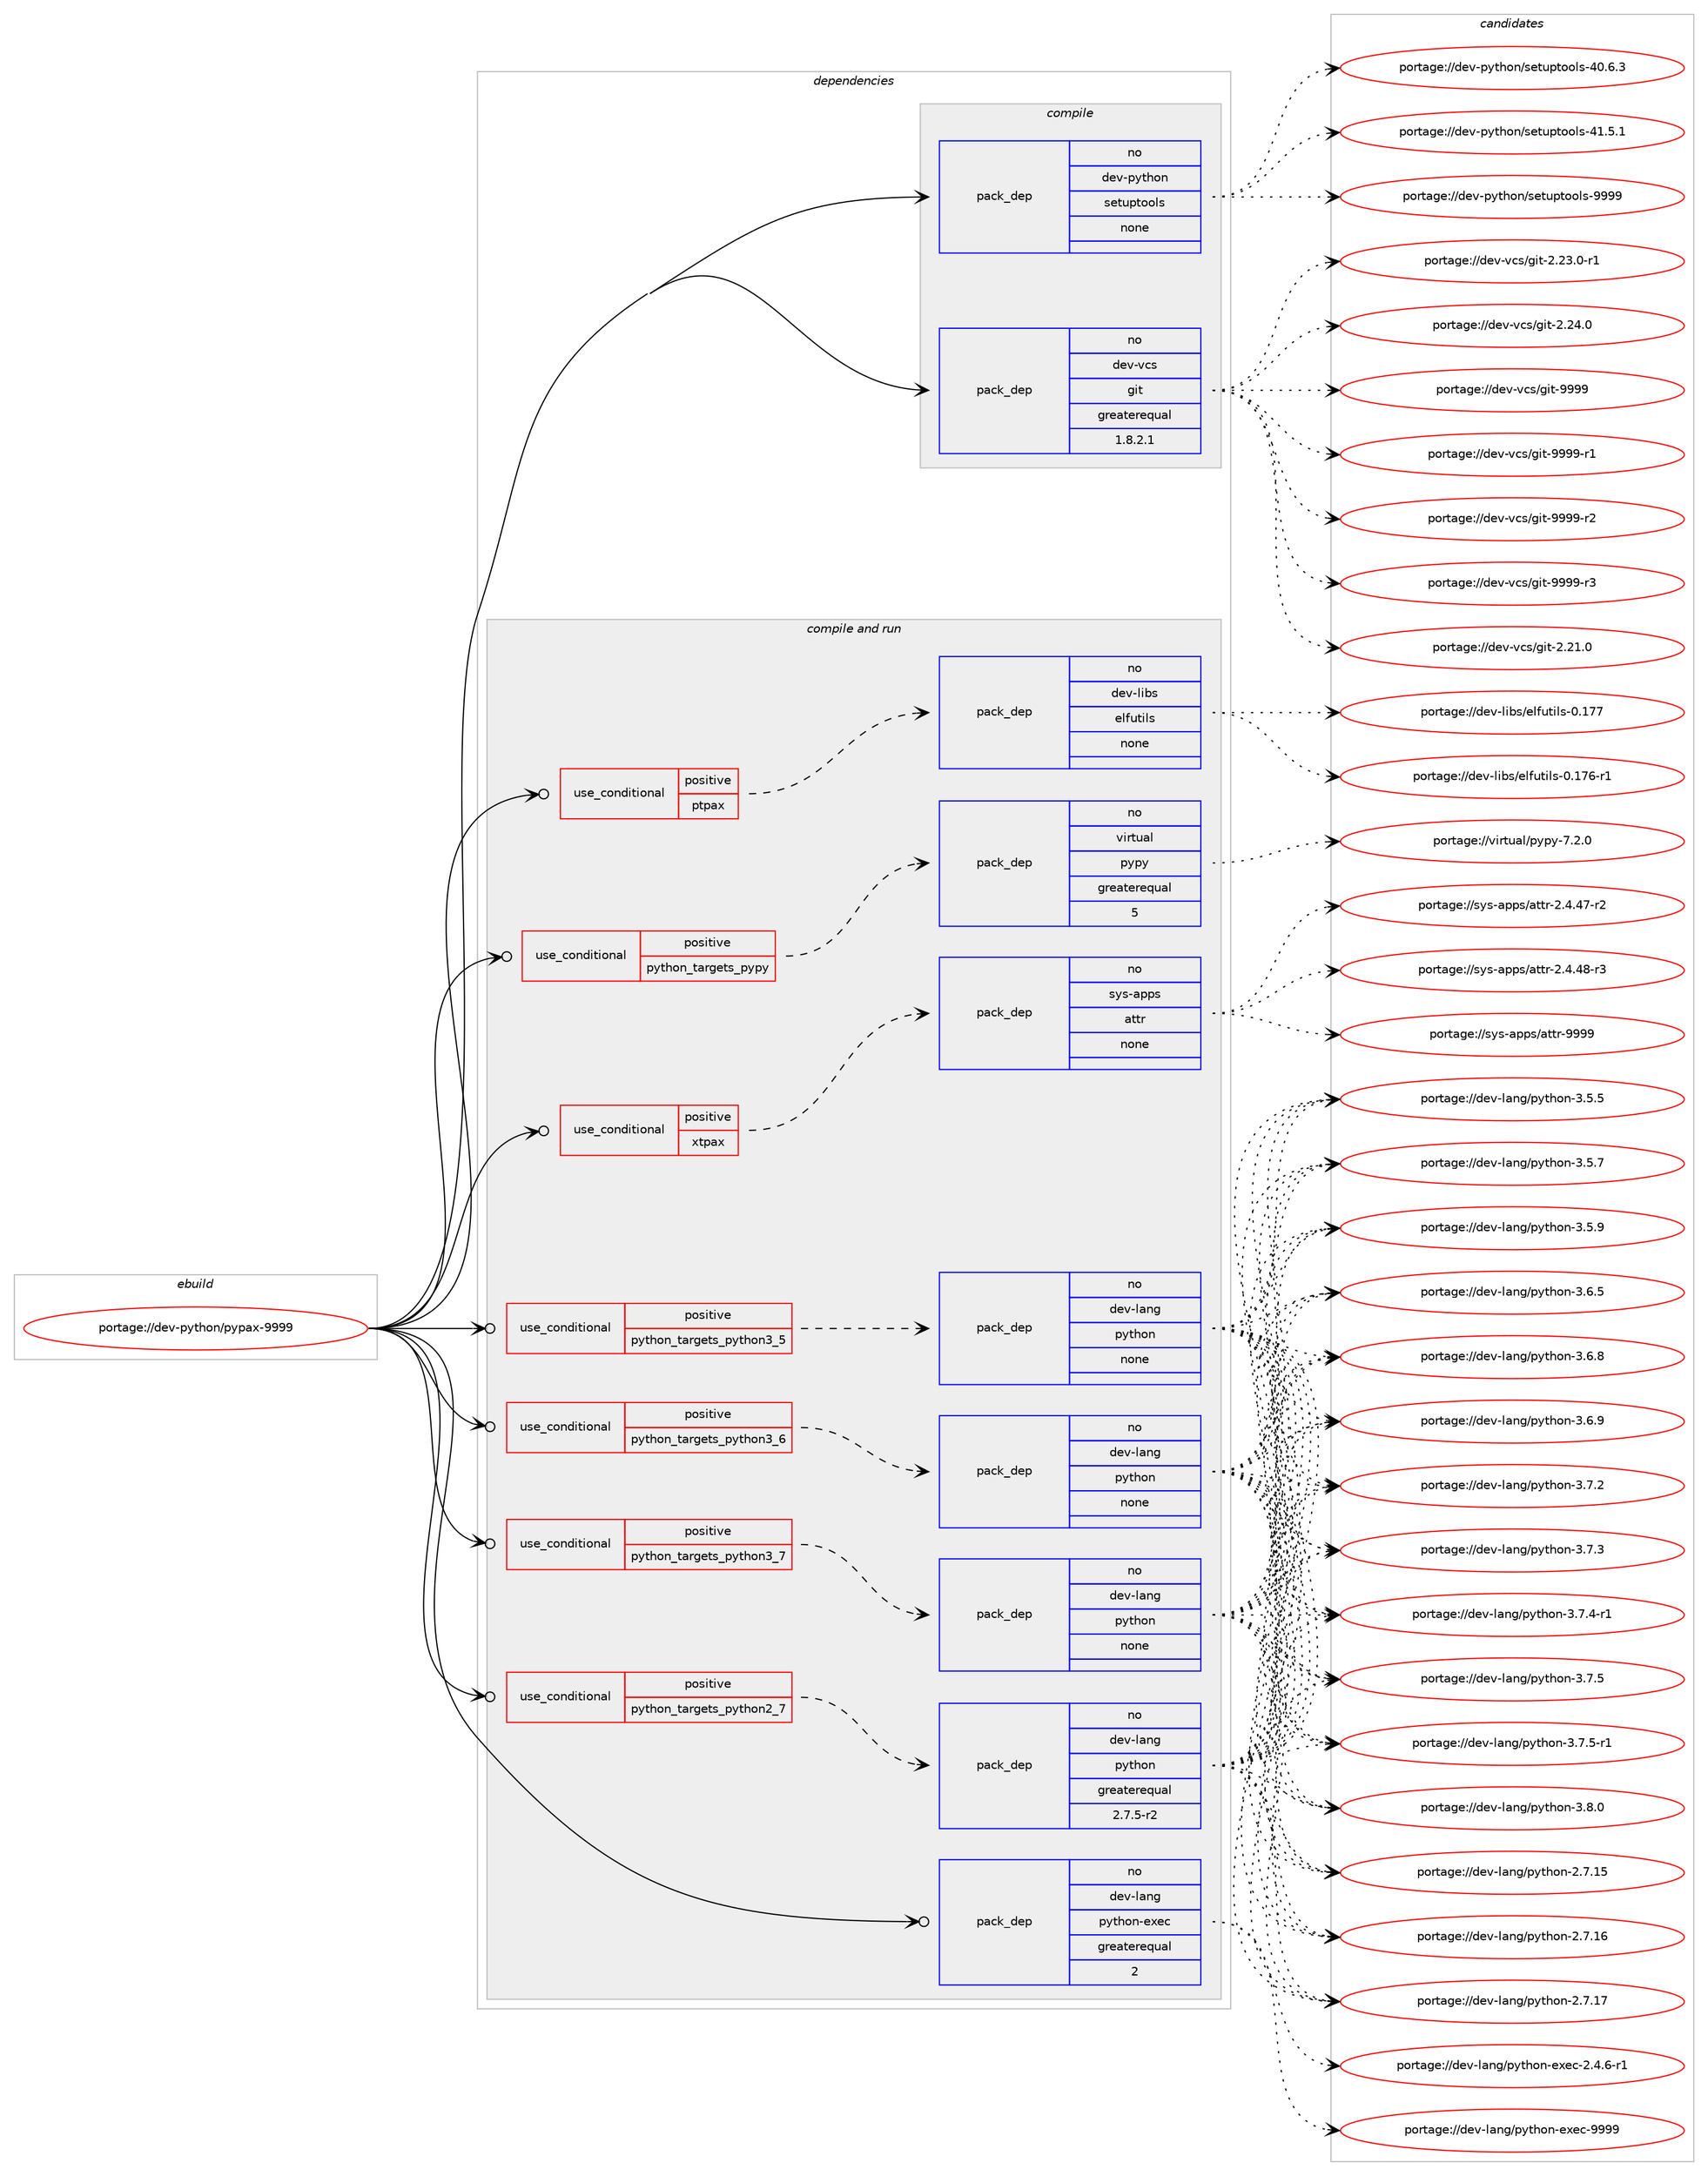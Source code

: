digraph prolog {

# *************
# Graph options
# *************

newrank=true;
concentrate=true;
compound=true;
graph [rankdir=LR,fontname=Helvetica,fontsize=10,ranksep=1.5];#, ranksep=2.5, nodesep=0.2];
edge  [arrowhead=vee];
node  [fontname=Helvetica,fontsize=10];

# **********
# The ebuild
# **********

subgraph cluster_leftcol {
color=gray;
rank=same;
label=<<i>ebuild</i>>;
id [label="portage://dev-python/pypax-9999", color=red, width=4, href="../dev-python/pypax-9999.svg"];
}

# ****************
# The dependencies
# ****************

subgraph cluster_midcol {
color=gray;
label=<<i>dependencies</i>>;
subgraph cluster_compile {
fillcolor="#eeeeee";
style=filled;
label=<<i>compile</i>>;
subgraph pack123502 {
dependency162670 [label=<<TABLE BORDER="0" CELLBORDER="1" CELLSPACING="0" CELLPADDING="4" WIDTH="220"><TR><TD ROWSPAN="6" CELLPADDING="30">pack_dep</TD></TR><TR><TD WIDTH="110">no</TD></TR><TR><TD>dev-python</TD></TR><TR><TD>setuptools</TD></TR><TR><TD>none</TD></TR><TR><TD></TD></TR></TABLE>>, shape=none, color=blue];
}
id:e -> dependency162670:w [weight=20,style="solid",arrowhead="vee"];
subgraph pack123503 {
dependency162671 [label=<<TABLE BORDER="0" CELLBORDER="1" CELLSPACING="0" CELLPADDING="4" WIDTH="220"><TR><TD ROWSPAN="6" CELLPADDING="30">pack_dep</TD></TR><TR><TD WIDTH="110">no</TD></TR><TR><TD>dev-vcs</TD></TR><TR><TD>git</TD></TR><TR><TD>greaterequal</TD></TR><TR><TD>1.8.2.1</TD></TR></TABLE>>, shape=none, color=blue];
}
id:e -> dependency162671:w [weight=20,style="solid",arrowhead="vee"];
}
subgraph cluster_compileandrun {
fillcolor="#eeeeee";
style=filled;
label=<<i>compile and run</i>>;
subgraph cond35798 {
dependency162672 [label=<<TABLE BORDER="0" CELLBORDER="1" CELLSPACING="0" CELLPADDING="4"><TR><TD ROWSPAN="3" CELLPADDING="10">use_conditional</TD></TR><TR><TD>positive</TD></TR><TR><TD>ptpax</TD></TR></TABLE>>, shape=none, color=red];
subgraph pack123504 {
dependency162673 [label=<<TABLE BORDER="0" CELLBORDER="1" CELLSPACING="0" CELLPADDING="4" WIDTH="220"><TR><TD ROWSPAN="6" CELLPADDING="30">pack_dep</TD></TR><TR><TD WIDTH="110">no</TD></TR><TR><TD>dev-libs</TD></TR><TR><TD>elfutils</TD></TR><TR><TD>none</TD></TR><TR><TD></TD></TR></TABLE>>, shape=none, color=blue];
}
dependency162672:e -> dependency162673:w [weight=20,style="dashed",arrowhead="vee"];
}
id:e -> dependency162672:w [weight=20,style="solid",arrowhead="odotvee"];
subgraph cond35799 {
dependency162674 [label=<<TABLE BORDER="0" CELLBORDER="1" CELLSPACING="0" CELLPADDING="4"><TR><TD ROWSPAN="3" CELLPADDING="10">use_conditional</TD></TR><TR><TD>positive</TD></TR><TR><TD>python_targets_pypy</TD></TR></TABLE>>, shape=none, color=red];
subgraph pack123505 {
dependency162675 [label=<<TABLE BORDER="0" CELLBORDER="1" CELLSPACING="0" CELLPADDING="4" WIDTH="220"><TR><TD ROWSPAN="6" CELLPADDING="30">pack_dep</TD></TR><TR><TD WIDTH="110">no</TD></TR><TR><TD>virtual</TD></TR><TR><TD>pypy</TD></TR><TR><TD>greaterequal</TD></TR><TR><TD>5</TD></TR></TABLE>>, shape=none, color=blue];
}
dependency162674:e -> dependency162675:w [weight=20,style="dashed",arrowhead="vee"];
}
id:e -> dependency162674:w [weight=20,style="solid",arrowhead="odotvee"];
subgraph cond35800 {
dependency162676 [label=<<TABLE BORDER="0" CELLBORDER="1" CELLSPACING="0" CELLPADDING="4"><TR><TD ROWSPAN="3" CELLPADDING="10">use_conditional</TD></TR><TR><TD>positive</TD></TR><TR><TD>python_targets_python2_7</TD></TR></TABLE>>, shape=none, color=red];
subgraph pack123506 {
dependency162677 [label=<<TABLE BORDER="0" CELLBORDER="1" CELLSPACING="0" CELLPADDING="4" WIDTH="220"><TR><TD ROWSPAN="6" CELLPADDING="30">pack_dep</TD></TR><TR><TD WIDTH="110">no</TD></TR><TR><TD>dev-lang</TD></TR><TR><TD>python</TD></TR><TR><TD>greaterequal</TD></TR><TR><TD>2.7.5-r2</TD></TR></TABLE>>, shape=none, color=blue];
}
dependency162676:e -> dependency162677:w [weight=20,style="dashed",arrowhead="vee"];
}
id:e -> dependency162676:w [weight=20,style="solid",arrowhead="odotvee"];
subgraph cond35801 {
dependency162678 [label=<<TABLE BORDER="0" CELLBORDER="1" CELLSPACING="0" CELLPADDING="4"><TR><TD ROWSPAN="3" CELLPADDING="10">use_conditional</TD></TR><TR><TD>positive</TD></TR><TR><TD>python_targets_python3_5</TD></TR></TABLE>>, shape=none, color=red];
subgraph pack123507 {
dependency162679 [label=<<TABLE BORDER="0" CELLBORDER="1" CELLSPACING="0" CELLPADDING="4" WIDTH="220"><TR><TD ROWSPAN="6" CELLPADDING="30">pack_dep</TD></TR><TR><TD WIDTH="110">no</TD></TR><TR><TD>dev-lang</TD></TR><TR><TD>python</TD></TR><TR><TD>none</TD></TR><TR><TD></TD></TR></TABLE>>, shape=none, color=blue];
}
dependency162678:e -> dependency162679:w [weight=20,style="dashed",arrowhead="vee"];
}
id:e -> dependency162678:w [weight=20,style="solid",arrowhead="odotvee"];
subgraph cond35802 {
dependency162680 [label=<<TABLE BORDER="0" CELLBORDER="1" CELLSPACING="0" CELLPADDING="4"><TR><TD ROWSPAN="3" CELLPADDING="10">use_conditional</TD></TR><TR><TD>positive</TD></TR><TR><TD>python_targets_python3_6</TD></TR></TABLE>>, shape=none, color=red];
subgraph pack123508 {
dependency162681 [label=<<TABLE BORDER="0" CELLBORDER="1" CELLSPACING="0" CELLPADDING="4" WIDTH="220"><TR><TD ROWSPAN="6" CELLPADDING="30">pack_dep</TD></TR><TR><TD WIDTH="110">no</TD></TR><TR><TD>dev-lang</TD></TR><TR><TD>python</TD></TR><TR><TD>none</TD></TR><TR><TD></TD></TR></TABLE>>, shape=none, color=blue];
}
dependency162680:e -> dependency162681:w [weight=20,style="dashed",arrowhead="vee"];
}
id:e -> dependency162680:w [weight=20,style="solid",arrowhead="odotvee"];
subgraph cond35803 {
dependency162682 [label=<<TABLE BORDER="0" CELLBORDER="1" CELLSPACING="0" CELLPADDING="4"><TR><TD ROWSPAN="3" CELLPADDING="10">use_conditional</TD></TR><TR><TD>positive</TD></TR><TR><TD>python_targets_python3_7</TD></TR></TABLE>>, shape=none, color=red];
subgraph pack123509 {
dependency162683 [label=<<TABLE BORDER="0" CELLBORDER="1" CELLSPACING="0" CELLPADDING="4" WIDTH="220"><TR><TD ROWSPAN="6" CELLPADDING="30">pack_dep</TD></TR><TR><TD WIDTH="110">no</TD></TR><TR><TD>dev-lang</TD></TR><TR><TD>python</TD></TR><TR><TD>none</TD></TR><TR><TD></TD></TR></TABLE>>, shape=none, color=blue];
}
dependency162682:e -> dependency162683:w [weight=20,style="dashed",arrowhead="vee"];
}
id:e -> dependency162682:w [weight=20,style="solid",arrowhead="odotvee"];
subgraph cond35804 {
dependency162684 [label=<<TABLE BORDER="0" CELLBORDER="1" CELLSPACING="0" CELLPADDING="4"><TR><TD ROWSPAN="3" CELLPADDING="10">use_conditional</TD></TR><TR><TD>positive</TD></TR><TR><TD>xtpax</TD></TR></TABLE>>, shape=none, color=red];
subgraph pack123510 {
dependency162685 [label=<<TABLE BORDER="0" CELLBORDER="1" CELLSPACING="0" CELLPADDING="4" WIDTH="220"><TR><TD ROWSPAN="6" CELLPADDING="30">pack_dep</TD></TR><TR><TD WIDTH="110">no</TD></TR><TR><TD>sys-apps</TD></TR><TR><TD>attr</TD></TR><TR><TD>none</TD></TR><TR><TD></TD></TR></TABLE>>, shape=none, color=blue];
}
dependency162684:e -> dependency162685:w [weight=20,style="dashed",arrowhead="vee"];
}
id:e -> dependency162684:w [weight=20,style="solid",arrowhead="odotvee"];
subgraph pack123511 {
dependency162686 [label=<<TABLE BORDER="0" CELLBORDER="1" CELLSPACING="0" CELLPADDING="4" WIDTH="220"><TR><TD ROWSPAN="6" CELLPADDING="30">pack_dep</TD></TR><TR><TD WIDTH="110">no</TD></TR><TR><TD>dev-lang</TD></TR><TR><TD>python-exec</TD></TR><TR><TD>greaterequal</TD></TR><TR><TD>2</TD></TR></TABLE>>, shape=none, color=blue];
}
id:e -> dependency162686:w [weight=20,style="solid",arrowhead="odotvee"];
}
subgraph cluster_run {
fillcolor="#eeeeee";
style=filled;
label=<<i>run</i>>;
}
}

# **************
# The candidates
# **************

subgraph cluster_choices {
rank=same;
color=gray;
label=<<i>candidates</i>>;

subgraph choice123502 {
color=black;
nodesep=1;
choiceportage100101118451121211161041111104711510111611711211611111110811545524846544651 [label="portage://dev-python/setuptools-40.6.3", color=red, width=4,href="../dev-python/setuptools-40.6.3.svg"];
choiceportage100101118451121211161041111104711510111611711211611111110811545524946534649 [label="portage://dev-python/setuptools-41.5.1", color=red, width=4,href="../dev-python/setuptools-41.5.1.svg"];
choiceportage10010111845112121116104111110471151011161171121161111111081154557575757 [label="portage://dev-python/setuptools-9999", color=red, width=4,href="../dev-python/setuptools-9999.svg"];
dependency162670:e -> choiceportage100101118451121211161041111104711510111611711211611111110811545524846544651:w [style=dotted,weight="100"];
dependency162670:e -> choiceportage100101118451121211161041111104711510111611711211611111110811545524946534649:w [style=dotted,weight="100"];
dependency162670:e -> choiceportage10010111845112121116104111110471151011161171121161111111081154557575757:w [style=dotted,weight="100"];
}
subgraph choice123503 {
color=black;
nodesep=1;
choiceportage10010111845118991154710310511645504650494648 [label="portage://dev-vcs/git-2.21.0", color=red, width=4,href="../dev-vcs/git-2.21.0.svg"];
choiceportage100101118451189911547103105116455046505146484511449 [label="portage://dev-vcs/git-2.23.0-r1", color=red, width=4,href="../dev-vcs/git-2.23.0-r1.svg"];
choiceportage10010111845118991154710310511645504650524648 [label="portage://dev-vcs/git-2.24.0", color=red, width=4,href="../dev-vcs/git-2.24.0.svg"];
choiceportage1001011184511899115471031051164557575757 [label="portage://dev-vcs/git-9999", color=red, width=4,href="../dev-vcs/git-9999.svg"];
choiceportage10010111845118991154710310511645575757574511449 [label="portage://dev-vcs/git-9999-r1", color=red, width=4,href="../dev-vcs/git-9999-r1.svg"];
choiceportage10010111845118991154710310511645575757574511450 [label="portage://dev-vcs/git-9999-r2", color=red, width=4,href="../dev-vcs/git-9999-r2.svg"];
choiceportage10010111845118991154710310511645575757574511451 [label="portage://dev-vcs/git-9999-r3", color=red, width=4,href="../dev-vcs/git-9999-r3.svg"];
dependency162671:e -> choiceportage10010111845118991154710310511645504650494648:w [style=dotted,weight="100"];
dependency162671:e -> choiceportage100101118451189911547103105116455046505146484511449:w [style=dotted,weight="100"];
dependency162671:e -> choiceportage10010111845118991154710310511645504650524648:w [style=dotted,weight="100"];
dependency162671:e -> choiceportage1001011184511899115471031051164557575757:w [style=dotted,weight="100"];
dependency162671:e -> choiceportage10010111845118991154710310511645575757574511449:w [style=dotted,weight="100"];
dependency162671:e -> choiceportage10010111845118991154710310511645575757574511450:w [style=dotted,weight="100"];
dependency162671:e -> choiceportage10010111845118991154710310511645575757574511451:w [style=dotted,weight="100"];
}
subgraph choice123504 {
color=black;
nodesep=1;
choiceportage1001011184510810598115471011081021171161051081154548464955544511449 [label="portage://dev-libs/elfutils-0.176-r1", color=red, width=4,href="../dev-libs/elfutils-0.176-r1.svg"];
choiceportage100101118451081059811547101108102117116105108115454846495555 [label="portage://dev-libs/elfutils-0.177", color=red, width=4,href="../dev-libs/elfutils-0.177.svg"];
dependency162673:e -> choiceportage1001011184510810598115471011081021171161051081154548464955544511449:w [style=dotted,weight="100"];
dependency162673:e -> choiceportage100101118451081059811547101108102117116105108115454846495555:w [style=dotted,weight="100"];
}
subgraph choice123505 {
color=black;
nodesep=1;
choiceportage1181051141161179710847112121112121455546504648 [label="portage://virtual/pypy-7.2.0", color=red, width=4,href="../virtual/pypy-7.2.0.svg"];
dependency162675:e -> choiceportage1181051141161179710847112121112121455546504648:w [style=dotted,weight="100"];
}
subgraph choice123506 {
color=black;
nodesep=1;
choiceportage10010111845108971101034711212111610411111045504655464953 [label="portage://dev-lang/python-2.7.15", color=red, width=4,href="../dev-lang/python-2.7.15.svg"];
choiceportage10010111845108971101034711212111610411111045504655464954 [label="portage://dev-lang/python-2.7.16", color=red, width=4,href="../dev-lang/python-2.7.16.svg"];
choiceportage10010111845108971101034711212111610411111045504655464955 [label="portage://dev-lang/python-2.7.17", color=red, width=4,href="../dev-lang/python-2.7.17.svg"];
choiceportage100101118451089711010347112121116104111110455146534653 [label="portage://dev-lang/python-3.5.5", color=red, width=4,href="../dev-lang/python-3.5.5.svg"];
choiceportage100101118451089711010347112121116104111110455146534655 [label="portage://dev-lang/python-3.5.7", color=red, width=4,href="../dev-lang/python-3.5.7.svg"];
choiceportage100101118451089711010347112121116104111110455146534657 [label="portage://dev-lang/python-3.5.9", color=red, width=4,href="../dev-lang/python-3.5.9.svg"];
choiceportage100101118451089711010347112121116104111110455146544653 [label="portage://dev-lang/python-3.6.5", color=red, width=4,href="../dev-lang/python-3.6.5.svg"];
choiceportage100101118451089711010347112121116104111110455146544656 [label="portage://dev-lang/python-3.6.8", color=red, width=4,href="../dev-lang/python-3.6.8.svg"];
choiceportage100101118451089711010347112121116104111110455146544657 [label="portage://dev-lang/python-3.6.9", color=red, width=4,href="../dev-lang/python-3.6.9.svg"];
choiceportage100101118451089711010347112121116104111110455146554650 [label="portage://dev-lang/python-3.7.2", color=red, width=4,href="../dev-lang/python-3.7.2.svg"];
choiceportage100101118451089711010347112121116104111110455146554651 [label="portage://dev-lang/python-3.7.3", color=red, width=4,href="../dev-lang/python-3.7.3.svg"];
choiceportage1001011184510897110103471121211161041111104551465546524511449 [label="portage://dev-lang/python-3.7.4-r1", color=red, width=4,href="../dev-lang/python-3.7.4-r1.svg"];
choiceportage100101118451089711010347112121116104111110455146554653 [label="portage://dev-lang/python-3.7.5", color=red, width=4,href="../dev-lang/python-3.7.5.svg"];
choiceportage1001011184510897110103471121211161041111104551465546534511449 [label="portage://dev-lang/python-3.7.5-r1", color=red, width=4,href="../dev-lang/python-3.7.5-r1.svg"];
choiceportage100101118451089711010347112121116104111110455146564648 [label="portage://dev-lang/python-3.8.0", color=red, width=4,href="../dev-lang/python-3.8.0.svg"];
dependency162677:e -> choiceportage10010111845108971101034711212111610411111045504655464953:w [style=dotted,weight="100"];
dependency162677:e -> choiceportage10010111845108971101034711212111610411111045504655464954:w [style=dotted,weight="100"];
dependency162677:e -> choiceportage10010111845108971101034711212111610411111045504655464955:w [style=dotted,weight="100"];
dependency162677:e -> choiceportage100101118451089711010347112121116104111110455146534653:w [style=dotted,weight="100"];
dependency162677:e -> choiceportage100101118451089711010347112121116104111110455146534655:w [style=dotted,weight="100"];
dependency162677:e -> choiceportage100101118451089711010347112121116104111110455146534657:w [style=dotted,weight="100"];
dependency162677:e -> choiceportage100101118451089711010347112121116104111110455146544653:w [style=dotted,weight="100"];
dependency162677:e -> choiceportage100101118451089711010347112121116104111110455146544656:w [style=dotted,weight="100"];
dependency162677:e -> choiceportage100101118451089711010347112121116104111110455146544657:w [style=dotted,weight="100"];
dependency162677:e -> choiceportage100101118451089711010347112121116104111110455146554650:w [style=dotted,weight="100"];
dependency162677:e -> choiceportage100101118451089711010347112121116104111110455146554651:w [style=dotted,weight="100"];
dependency162677:e -> choiceportage1001011184510897110103471121211161041111104551465546524511449:w [style=dotted,weight="100"];
dependency162677:e -> choiceportage100101118451089711010347112121116104111110455146554653:w [style=dotted,weight="100"];
dependency162677:e -> choiceportage1001011184510897110103471121211161041111104551465546534511449:w [style=dotted,weight="100"];
dependency162677:e -> choiceportage100101118451089711010347112121116104111110455146564648:w [style=dotted,weight="100"];
}
subgraph choice123507 {
color=black;
nodesep=1;
choiceportage10010111845108971101034711212111610411111045504655464953 [label="portage://dev-lang/python-2.7.15", color=red, width=4,href="../dev-lang/python-2.7.15.svg"];
choiceportage10010111845108971101034711212111610411111045504655464954 [label="portage://dev-lang/python-2.7.16", color=red, width=4,href="../dev-lang/python-2.7.16.svg"];
choiceportage10010111845108971101034711212111610411111045504655464955 [label="portage://dev-lang/python-2.7.17", color=red, width=4,href="../dev-lang/python-2.7.17.svg"];
choiceportage100101118451089711010347112121116104111110455146534653 [label="portage://dev-lang/python-3.5.5", color=red, width=4,href="../dev-lang/python-3.5.5.svg"];
choiceportage100101118451089711010347112121116104111110455146534655 [label="portage://dev-lang/python-3.5.7", color=red, width=4,href="../dev-lang/python-3.5.7.svg"];
choiceportage100101118451089711010347112121116104111110455146534657 [label="portage://dev-lang/python-3.5.9", color=red, width=4,href="../dev-lang/python-3.5.9.svg"];
choiceportage100101118451089711010347112121116104111110455146544653 [label="portage://dev-lang/python-3.6.5", color=red, width=4,href="../dev-lang/python-3.6.5.svg"];
choiceportage100101118451089711010347112121116104111110455146544656 [label="portage://dev-lang/python-3.6.8", color=red, width=4,href="../dev-lang/python-3.6.8.svg"];
choiceportage100101118451089711010347112121116104111110455146544657 [label="portage://dev-lang/python-3.6.9", color=red, width=4,href="../dev-lang/python-3.6.9.svg"];
choiceportage100101118451089711010347112121116104111110455146554650 [label="portage://dev-lang/python-3.7.2", color=red, width=4,href="../dev-lang/python-3.7.2.svg"];
choiceportage100101118451089711010347112121116104111110455146554651 [label="portage://dev-lang/python-3.7.3", color=red, width=4,href="../dev-lang/python-3.7.3.svg"];
choiceportage1001011184510897110103471121211161041111104551465546524511449 [label="portage://dev-lang/python-3.7.4-r1", color=red, width=4,href="../dev-lang/python-3.7.4-r1.svg"];
choiceportage100101118451089711010347112121116104111110455146554653 [label="portage://dev-lang/python-3.7.5", color=red, width=4,href="../dev-lang/python-3.7.5.svg"];
choiceportage1001011184510897110103471121211161041111104551465546534511449 [label="portage://dev-lang/python-3.7.5-r1", color=red, width=4,href="../dev-lang/python-3.7.5-r1.svg"];
choiceportage100101118451089711010347112121116104111110455146564648 [label="portage://dev-lang/python-3.8.0", color=red, width=4,href="../dev-lang/python-3.8.0.svg"];
dependency162679:e -> choiceportage10010111845108971101034711212111610411111045504655464953:w [style=dotted,weight="100"];
dependency162679:e -> choiceportage10010111845108971101034711212111610411111045504655464954:w [style=dotted,weight="100"];
dependency162679:e -> choiceportage10010111845108971101034711212111610411111045504655464955:w [style=dotted,weight="100"];
dependency162679:e -> choiceportage100101118451089711010347112121116104111110455146534653:w [style=dotted,weight="100"];
dependency162679:e -> choiceportage100101118451089711010347112121116104111110455146534655:w [style=dotted,weight="100"];
dependency162679:e -> choiceportage100101118451089711010347112121116104111110455146534657:w [style=dotted,weight="100"];
dependency162679:e -> choiceportage100101118451089711010347112121116104111110455146544653:w [style=dotted,weight="100"];
dependency162679:e -> choiceportage100101118451089711010347112121116104111110455146544656:w [style=dotted,weight="100"];
dependency162679:e -> choiceportage100101118451089711010347112121116104111110455146544657:w [style=dotted,weight="100"];
dependency162679:e -> choiceportage100101118451089711010347112121116104111110455146554650:w [style=dotted,weight="100"];
dependency162679:e -> choiceportage100101118451089711010347112121116104111110455146554651:w [style=dotted,weight="100"];
dependency162679:e -> choiceportage1001011184510897110103471121211161041111104551465546524511449:w [style=dotted,weight="100"];
dependency162679:e -> choiceportage100101118451089711010347112121116104111110455146554653:w [style=dotted,weight="100"];
dependency162679:e -> choiceportage1001011184510897110103471121211161041111104551465546534511449:w [style=dotted,weight="100"];
dependency162679:e -> choiceportage100101118451089711010347112121116104111110455146564648:w [style=dotted,weight="100"];
}
subgraph choice123508 {
color=black;
nodesep=1;
choiceportage10010111845108971101034711212111610411111045504655464953 [label="portage://dev-lang/python-2.7.15", color=red, width=4,href="../dev-lang/python-2.7.15.svg"];
choiceportage10010111845108971101034711212111610411111045504655464954 [label="portage://dev-lang/python-2.7.16", color=red, width=4,href="../dev-lang/python-2.7.16.svg"];
choiceportage10010111845108971101034711212111610411111045504655464955 [label="portage://dev-lang/python-2.7.17", color=red, width=4,href="../dev-lang/python-2.7.17.svg"];
choiceportage100101118451089711010347112121116104111110455146534653 [label="portage://dev-lang/python-3.5.5", color=red, width=4,href="../dev-lang/python-3.5.5.svg"];
choiceportage100101118451089711010347112121116104111110455146534655 [label="portage://dev-lang/python-3.5.7", color=red, width=4,href="../dev-lang/python-3.5.7.svg"];
choiceportage100101118451089711010347112121116104111110455146534657 [label="portage://dev-lang/python-3.5.9", color=red, width=4,href="../dev-lang/python-3.5.9.svg"];
choiceportage100101118451089711010347112121116104111110455146544653 [label="portage://dev-lang/python-3.6.5", color=red, width=4,href="../dev-lang/python-3.6.5.svg"];
choiceportage100101118451089711010347112121116104111110455146544656 [label="portage://dev-lang/python-3.6.8", color=red, width=4,href="../dev-lang/python-3.6.8.svg"];
choiceportage100101118451089711010347112121116104111110455146544657 [label="portage://dev-lang/python-3.6.9", color=red, width=4,href="../dev-lang/python-3.6.9.svg"];
choiceportage100101118451089711010347112121116104111110455146554650 [label="portage://dev-lang/python-3.7.2", color=red, width=4,href="../dev-lang/python-3.7.2.svg"];
choiceportage100101118451089711010347112121116104111110455146554651 [label="portage://dev-lang/python-3.7.3", color=red, width=4,href="../dev-lang/python-3.7.3.svg"];
choiceportage1001011184510897110103471121211161041111104551465546524511449 [label="portage://dev-lang/python-3.7.4-r1", color=red, width=4,href="../dev-lang/python-3.7.4-r1.svg"];
choiceportage100101118451089711010347112121116104111110455146554653 [label="portage://dev-lang/python-3.7.5", color=red, width=4,href="../dev-lang/python-3.7.5.svg"];
choiceportage1001011184510897110103471121211161041111104551465546534511449 [label="portage://dev-lang/python-3.7.5-r1", color=red, width=4,href="../dev-lang/python-3.7.5-r1.svg"];
choiceportage100101118451089711010347112121116104111110455146564648 [label="portage://dev-lang/python-3.8.0", color=red, width=4,href="../dev-lang/python-3.8.0.svg"];
dependency162681:e -> choiceportage10010111845108971101034711212111610411111045504655464953:w [style=dotted,weight="100"];
dependency162681:e -> choiceportage10010111845108971101034711212111610411111045504655464954:w [style=dotted,weight="100"];
dependency162681:e -> choiceportage10010111845108971101034711212111610411111045504655464955:w [style=dotted,weight="100"];
dependency162681:e -> choiceportage100101118451089711010347112121116104111110455146534653:w [style=dotted,weight="100"];
dependency162681:e -> choiceportage100101118451089711010347112121116104111110455146534655:w [style=dotted,weight="100"];
dependency162681:e -> choiceportage100101118451089711010347112121116104111110455146534657:w [style=dotted,weight="100"];
dependency162681:e -> choiceportage100101118451089711010347112121116104111110455146544653:w [style=dotted,weight="100"];
dependency162681:e -> choiceportage100101118451089711010347112121116104111110455146544656:w [style=dotted,weight="100"];
dependency162681:e -> choiceportage100101118451089711010347112121116104111110455146544657:w [style=dotted,weight="100"];
dependency162681:e -> choiceportage100101118451089711010347112121116104111110455146554650:w [style=dotted,weight="100"];
dependency162681:e -> choiceportage100101118451089711010347112121116104111110455146554651:w [style=dotted,weight="100"];
dependency162681:e -> choiceportage1001011184510897110103471121211161041111104551465546524511449:w [style=dotted,weight="100"];
dependency162681:e -> choiceportage100101118451089711010347112121116104111110455146554653:w [style=dotted,weight="100"];
dependency162681:e -> choiceportage1001011184510897110103471121211161041111104551465546534511449:w [style=dotted,weight="100"];
dependency162681:e -> choiceportage100101118451089711010347112121116104111110455146564648:w [style=dotted,weight="100"];
}
subgraph choice123509 {
color=black;
nodesep=1;
choiceportage10010111845108971101034711212111610411111045504655464953 [label="portage://dev-lang/python-2.7.15", color=red, width=4,href="../dev-lang/python-2.7.15.svg"];
choiceportage10010111845108971101034711212111610411111045504655464954 [label="portage://dev-lang/python-2.7.16", color=red, width=4,href="../dev-lang/python-2.7.16.svg"];
choiceportage10010111845108971101034711212111610411111045504655464955 [label="portage://dev-lang/python-2.7.17", color=red, width=4,href="../dev-lang/python-2.7.17.svg"];
choiceportage100101118451089711010347112121116104111110455146534653 [label="portage://dev-lang/python-3.5.5", color=red, width=4,href="../dev-lang/python-3.5.5.svg"];
choiceportage100101118451089711010347112121116104111110455146534655 [label="portage://dev-lang/python-3.5.7", color=red, width=4,href="../dev-lang/python-3.5.7.svg"];
choiceportage100101118451089711010347112121116104111110455146534657 [label="portage://dev-lang/python-3.5.9", color=red, width=4,href="../dev-lang/python-3.5.9.svg"];
choiceportage100101118451089711010347112121116104111110455146544653 [label="portage://dev-lang/python-3.6.5", color=red, width=4,href="../dev-lang/python-3.6.5.svg"];
choiceportage100101118451089711010347112121116104111110455146544656 [label="portage://dev-lang/python-3.6.8", color=red, width=4,href="../dev-lang/python-3.6.8.svg"];
choiceportage100101118451089711010347112121116104111110455146544657 [label="portage://dev-lang/python-3.6.9", color=red, width=4,href="../dev-lang/python-3.6.9.svg"];
choiceportage100101118451089711010347112121116104111110455146554650 [label="portage://dev-lang/python-3.7.2", color=red, width=4,href="../dev-lang/python-3.7.2.svg"];
choiceportage100101118451089711010347112121116104111110455146554651 [label="portage://dev-lang/python-3.7.3", color=red, width=4,href="../dev-lang/python-3.7.3.svg"];
choiceportage1001011184510897110103471121211161041111104551465546524511449 [label="portage://dev-lang/python-3.7.4-r1", color=red, width=4,href="../dev-lang/python-3.7.4-r1.svg"];
choiceportage100101118451089711010347112121116104111110455146554653 [label="portage://dev-lang/python-3.7.5", color=red, width=4,href="../dev-lang/python-3.7.5.svg"];
choiceportage1001011184510897110103471121211161041111104551465546534511449 [label="portage://dev-lang/python-3.7.5-r1", color=red, width=4,href="../dev-lang/python-3.7.5-r1.svg"];
choiceportage100101118451089711010347112121116104111110455146564648 [label="portage://dev-lang/python-3.8.0", color=red, width=4,href="../dev-lang/python-3.8.0.svg"];
dependency162683:e -> choiceportage10010111845108971101034711212111610411111045504655464953:w [style=dotted,weight="100"];
dependency162683:e -> choiceportage10010111845108971101034711212111610411111045504655464954:w [style=dotted,weight="100"];
dependency162683:e -> choiceportage10010111845108971101034711212111610411111045504655464955:w [style=dotted,weight="100"];
dependency162683:e -> choiceportage100101118451089711010347112121116104111110455146534653:w [style=dotted,weight="100"];
dependency162683:e -> choiceportage100101118451089711010347112121116104111110455146534655:w [style=dotted,weight="100"];
dependency162683:e -> choiceportage100101118451089711010347112121116104111110455146534657:w [style=dotted,weight="100"];
dependency162683:e -> choiceportage100101118451089711010347112121116104111110455146544653:w [style=dotted,weight="100"];
dependency162683:e -> choiceportage100101118451089711010347112121116104111110455146544656:w [style=dotted,weight="100"];
dependency162683:e -> choiceportage100101118451089711010347112121116104111110455146544657:w [style=dotted,weight="100"];
dependency162683:e -> choiceportage100101118451089711010347112121116104111110455146554650:w [style=dotted,weight="100"];
dependency162683:e -> choiceportage100101118451089711010347112121116104111110455146554651:w [style=dotted,weight="100"];
dependency162683:e -> choiceportage1001011184510897110103471121211161041111104551465546524511449:w [style=dotted,weight="100"];
dependency162683:e -> choiceportage100101118451089711010347112121116104111110455146554653:w [style=dotted,weight="100"];
dependency162683:e -> choiceportage1001011184510897110103471121211161041111104551465546534511449:w [style=dotted,weight="100"];
dependency162683:e -> choiceportage100101118451089711010347112121116104111110455146564648:w [style=dotted,weight="100"];
}
subgraph choice123510 {
color=black;
nodesep=1;
choiceportage11512111545971121121154797116116114455046524652554511450 [label="portage://sys-apps/attr-2.4.47-r2", color=red, width=4,href="../sys-apps/attr-2.4.47-r2.svg"];
choiceportage11512111545971121121154797116116114455046524652564511451 [label="portage://sys-apps/attr-2.4.48-r3", color=red, width=4,href="../sys-apps/attr-2.4.48-r3.svg"];
choiceportage115121115459711211211547971161161144557575757 [label="portage://sys-apps/attr-9999", color=red, width=4,href="../sys-apps/attr-9999.svg"];
dependency162685:e -> choiceportage11512111545971121121154797116116114455046524652554511450:w [style=dotted,weight="100"];
dependency162685:e -> choiceportage11512111545971121121154797116116114455046524652564511451:w [style=dotted,weight="100"];
dependency162685:e -> choiceportage115121115459711211211547971161161144557575757:w [style=dotted,weight="100"];
}
subgraph choice123511 {
color=black;
nodesep=1;
choiceportage10010111845108971101034711212111610411111045101120101994550465246544511449 [label="portage://dev-lang/python-exec-2.4.6-r1", color=red, width=4,href="../dev-lang/python-exec-2.4.6-r1.svg"];
choiceportage10010111845108971101034711212111610411111045101120101994557575757 [label="portage://dev-lang/python-exec-9999", color=red, width=4,href="../dev-lang/python-exec-9999.svg"];
dependency162686:e -> choiceportage10010111845108971101034711212111610411111045101120101994550465246544511449:w [style=dotted,weight="100"];
dependency162686:e -> choiceportage10010111845108971101034711212111610411111045101120101994557575757:w [style=dotted,weight="100"];
}
}

}
